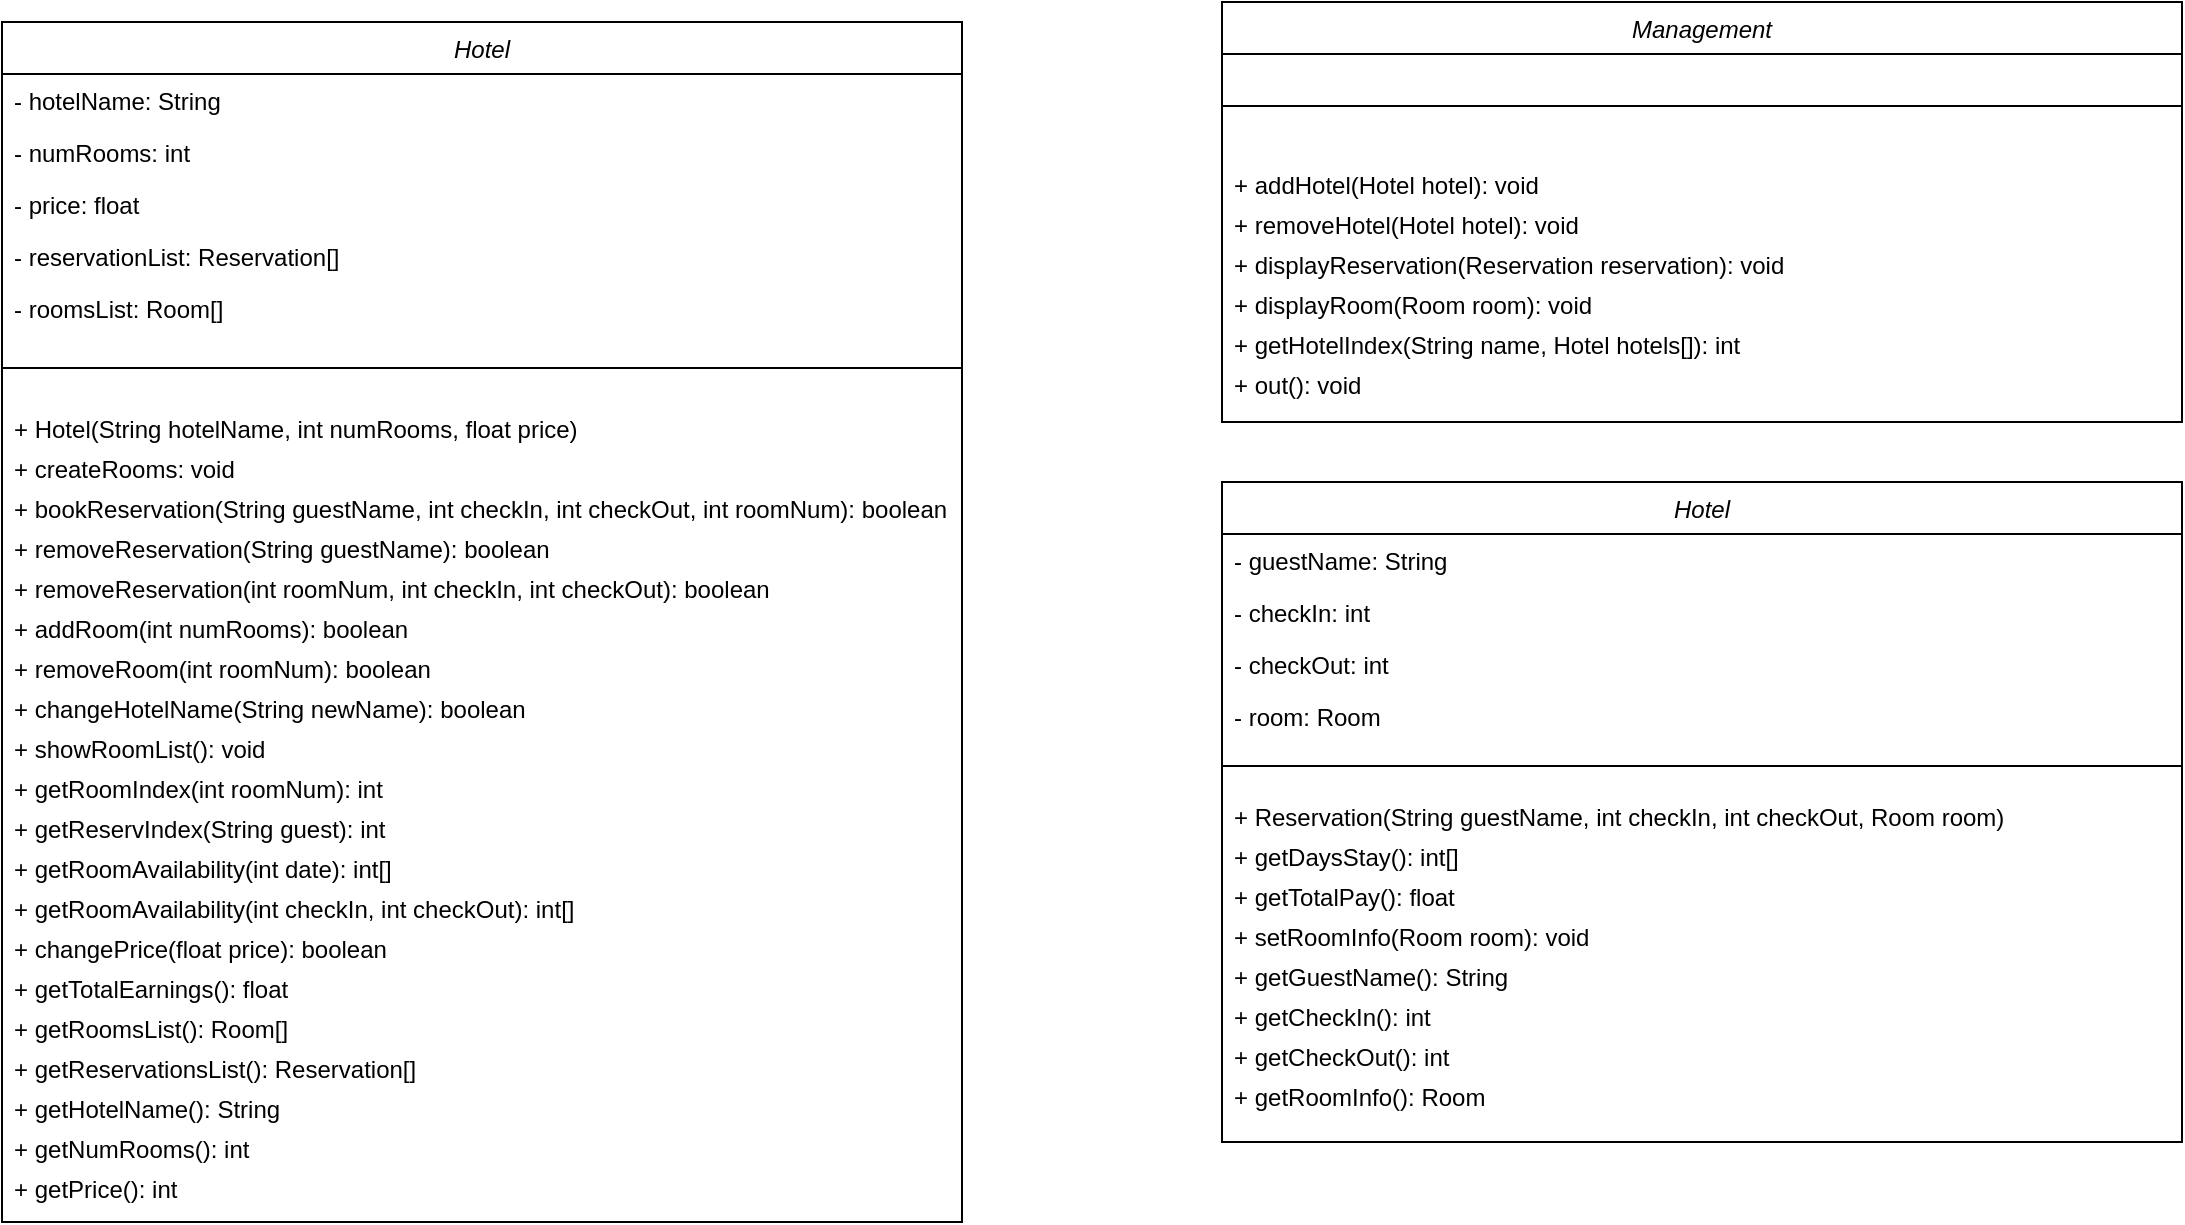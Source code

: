 <mxfile version="24.4.9" type="device">
  <diagram id="C5RBs43oDa-KdzZeNtuy" name="Page-1">
    <mxGraphModel dx="1644" dy="1008" grid="1" gridSize="10" guides="1" tooltips="1" connect="1" arrows="1" fold="1" page="1" pageScale="1" pageWidth="827" pageHeight="1169" math="0" shadow="0">
      <root>
        <mxCell id="WIyWlLk6GJQsqaUBKTNV-0" />
        <mxCell id="WIyWlLk6GJQsqaUBKTNV-1" parent="WIyWlLk6GJQsqaUBKTNV-0" />
        <mxCell id="zkfFHV4jXpPFQw0GAbJ--0" value="Hotel" style="swimlane;fontStyle=2;align=center;verticalAlign=top;childLayout=stackLayout;horizontal=1;startSize=26;horizontalStack=0;resizeParent=1;resizeLast=0;collapsible=1;marginBottom=0;rounded=0;shadow=0;strokeWidth=1;" parent="WIyWlLk6GJQsqaUBKTNV-1" vertex="1">
          <mxGeometry y="90" width="480" height="600" as="geometry">
            <mxRectangle x="230" y="140" width="160" height="26" as="alternateBounds" />
          </mxGeometry>
        </mxCell>
        <mxCell id="zkfFHV4jXpPFQw0GAbJ--1" value="- hotelName: String" style="text;align=left;verticalAlign=top;spacingLeft=4;spacingRight=4;overflow=hidden;rotatable=0;points=[[0,0.5],[1,0.5]];portConstraint=eastwest;" parent="zkfFHV4jXpPFQw0GAbJ--0" vertex="1">
          <mxGeometry y="26" width="480" height="26" as="geometry" />
        </mxCell>
        <mxCell id="zkfFHV4jXpPFQw0GAbJ--2" value="- numRooms: int" style="text;align=left;verticalAlign=top;spacingLeft=4;spacingRight=4;overflow=hidden;rotatable=0;points=[[0,0.5],[1,0.5]];portConstraint=eastwest;rounded=0;shadow=0;html=0;" parent="zkfFHV4jXpPFQw0GAbJ--0" vertex="1">
          <mxGeometry y="52" width="480" height="26" as="geometry" />
        </mxCell>
        <mxCell id="zkfFHV4jXpPFQw0GAbJ--3" value="- price: float" style="text;align=left;verticalAlign=top;spacingLeft=4;spacingRight=4;overflow=hidden;rotatable=0;points=[[0,0.5],[1,0.5]];portConstraint=eastwest;rounded=0;shadow=0;html=0;" parent="zkfFHV4jXpPFQw0GAbJ--0" vertex="1">
          <mxGeometry y="78" width="480" height="26" as="geometry" />
        </mxCell>
        <mxCell id="S5hGZ1DvwUxr_n9HNrOd-0" value="- reservationList: Reservation[]" style="text;align=left;verticalAlign=top;spacingLeft=4;spacingRight=4;overflow=hidden;rotatable=0;points=[[0,0.5],[1,0.5]];portConstraint=eastwest;rounded=0;shadow=0;html=0;" vertex="1" parent="zkfFHV4jXpPFQw0GAbJ--0">
          <mxGeometry y="104" width="480" height="26" as="geometry" />
        </mxCell>
        <mxCell id="S5hGZ1DvwUxr_n9HNrOd-1" value="- roomsList: Room[]" style="text;align=left;verticalAlign=top;spacingLeft=4;spacingRight=4;overflow=hidden;rotatable=0;points=[[0,0.5],[1,0.5]];portConstraint=eastwest;rounded=0;shadow=0;html=0;" vertex="1" parent="zkfFHV4jXpPFQw0GAbJ--0">
          <mxGeometry y="130" width="480" height="26" as="geometry" />
        </mxCell>
        <mxCell id="zkfFHV4jXpPFQw0GAbJ--4" value="" style="line;html=1;strokeWidth=1;align=left;verticalAlign=middle;spacingTop=-1;spacingLeft=3;spacingRight=3;rotatable=0;labelPosition=right;points=[];portConstraint=eastwest;" parent="zkfFHV4jXpPFQw0GAbJ--0" vertex="1">
          <mxGeometry y="156" width="480" height="34" as="geometry" />
        </mxCell>
        <mxCell id="S5hGZ1DvwUxr_n9HNrOd-3" value="+ Hotel(String hotelName, int numRooms, float price)" style="text;align=left;verticalAlign=top;spacingLeft=4;spacingRight=4;overflow=hidden;rotatable=0;points=[[0,0.5],[1,0.5]];portConstraint=eastwest;rounded=0;shadow=0;html=0;" vertex="1" parent="zkfFHV4jXpPFQw0GAbJ--0">
          <mxGeometry y="190" width="480" height="20" as="geometry" />
        </mxCell>
        <mxCell id="S5hGZ1DvwUxr_n9HNrOd-2" value="+ createRooms: void" style="text;align=left;verticalAlign=top;spacingLeft=4;spacingRight=4;overflow=hidden;rotatable=0;points=[[0,0.5],[1,0.5]];portConstraint=eastwest;rounded=0;shadow=0;html=0;" vertex="1" parent="zkfFHV4jXpPFQw0GAbJ--0">
          <mxGeometry y="210" width="480" height="20" as="geometry" />
        </mxCell>
        <mxCell id="S5hGZ1DvwUxr_n9HNrOd-4" value="+ bookReservation(String guestName, int checkIn, int checkOut, int roomNum): boolean" style="text;align=left;verticalAlign=top;spacingLeft=4;spacingRight=4;overflow=hidden;rotatable=0;points=[[0,0.5],[1,0.5]];portConstraint=eastwest;rounded=0;shadow=0;html=0;" vertex="1" parent="zkfFHV4jXpPFQw0GAbJ--0">
          <mxGeometry y="230" width="480" height="20" as="geometry" />
        </mxCell>
        <mxCell id="S5hGZ1DvwUxr_n9HNrOd-5" value="+ removeReservation(String guestName): boolean" style="text;align=left;verticalAlign=top;spacingLeft=4;spacingRight=4;overflow=hidden;rotatable=0;points=[[0,0.5],[1,0.5]];portConstraint=eastwest;rounded=0;shadow=0;html=0;" vertex="1" parent="zkfFHV4jXpPFQw0GAbJ--0">
          <mxGeometry y="250" width="480" height="20" as="geometry" />
        </mxCell>
        <mxCell id="S5hGZ1DvwUxr_n9HNrOd-6" value="+ removeReservation(int roomNum, int checkIn, int checkOut): boolean" style="text;align=left;verticalAlign=top;spacingLeft=4;spacingRight=4;overflow=hidden;rotatable=0;points=[[0,0.5],[1,0.5]];portConstraint=eastwest;rounded=0;shadow=0;html=0;" vertex="1" parent="zkfFHV4jXpPFQw0GAbJ--0">
          <mxGeometry y="270" width="480" height="20" as="geometry" />
        </mxCell>
        <mxCell id="S5hGZ1DvwUxr_n9HNrOd-7" value="+ addRoom(int numRooms): boolean" style="text;align=left;verticalAlign=top;spacingLeft=4;spacingRight=4;overflow=hidden;rotatable=0;points=[[0,0.5],[1,0.5]];portConstraint=eastwest;rounded=0;shadow=0;html=0;" vertex="1" parent="zkfFHV4jXpPFQw0GAbJ--0">
          <mxGeometry y="290" width="480" height="20" as="geometry" />
        </mxCell>
        <mxCell id="S5hGZ1DvwUxr_n9HNrOd-8" value="+ removeRoom(int roomNum): boolean" style="text;align=left;verticalAlign=top;spacingLeft=4;spacingRight=4;overflow=hidden;rotatable=0;points=[[0,0.5],[1,0.5]];portConstraint=eastwest;rounded=0;shadow=0;html=0;" vertex="1" parent="zkfFHV4jXpPFQw0GAbJ--0">
          <mxGeometry y="310" width="480" height="20" as="geometry" />
        </mxCell>
        <mxCell id="S5hGZ1DvwUxr_n9HNrOd-9" value="+ changeHotelName(String newName): boolean" style="text;align=left;verticalAlign=top;spacingLeft=4;spacingRight=4;overflow=hidden;rotatable=0;points=[[0,0.5],[1,0.5]];portConstraint=eastwest;rounded=0;shadow=0;html=0;" vertex="1" parent="zkfFHV4jXpPFQw0GAbJ--0">
          <mxGeometry y="330" width="480" height="20" as="geometry" />
        </mxCell>
        <mxCell id="S5hGZ1DvwUxr_n9HNrOd-10" value="+ showRoomList(): void" style="text;align=left;verticalAlign=top;spacingLeft=4;spacingRight=4;overflow=hidden;rotatable=0;points=[[0,0.5],[1,0.5]];portConstraint=eastwest;rounded=0;shadow=0;html=0;" vertex="1" parent="zkfFHV4jXpPFQw0GAbJ--0">
          <mxGeometry y="350" width="480" height="20" as="geometry" />
        </mxCell>
        <mxCell id="S5hGZ1DvwUxr_n9HNrOd-11" value="+ getRoomIndex(int roomNum): int" style="text;align=left;verticalAlign=top;spacingLeft=4;spacingRight=4;overflow=hidden;rotatable=0;points=[[0,0.5],[1,0.5]];portConstraint=eastwest;rounded=0;shadow=0;html=0;" vertex="1" parent="zkfFHV4jXpPFQw0GAbJ--0">
          <mxGeometry y="370" width="480" height="20" as="geometry" />
        </mxCell>
        <mxCell id="S5hGZ1DvwUxr_n9HNrOd-12" value="+ getReservIndex(String guest): int" style="text;align=left;verticalAlign=top;spacingLeft=4;spacingRight=4;overflow=hidden;rotatable=0;points=[[0,0.5],[1,0.5]];portConstraint=eastwest;rounded=0;shadow=0;html=0;" vertex="1" parent="zkfFHV4jXpPFQw0GAbJ--0">
          <mxGeometry y="390" width="480" height="20" as="geometry" />
        </mxCell>
        <mxCell id="S5hGZ1DvwUxr_n9HNrOd-13" value="+ getRoomAvailability(int date): int[]" style="text;align=left;verticalAlign=top;spacingLeft=4;spacingRight=4;overflow=hidden;rotatable=0;points=[[0,0.5],[1,0.5]];portConstraint=eastwest;rounded=0;shadow=0;html=0;" vertex="1" parent="zkfFHV4jXpPFQw0GAbJ--0">
          <mxGeometry y="410" width="480" height="20" as="geometry" />
        </mxCell>
        <mxCell id="S5hGZ1DvwUxr_n9HNrOd-14" value="+ getRoomAvailability(int checkIn, int checkOut): int[]" style="text;align=left;verticalAlign=top;spacingLeft=4;spacingRight=4;overflow=hidden;rotatable=0;points=[[0,0.5],[1,0.5]];portConstraint=eastwest;rounded=0;shadow=0;html=0;" vertex="1" parent="zkfFHV4jXpPFQw0GAbJ--0">
          <mxGeometry y="430" width="480" height="20" as="geometry" />
        </mxCell>
        <mxCell id="S5hGZ1DvwUxr_n9HNrOd-15" value="+ changePrice(float price): boolean" style="text;align=left;verticalAlign=top;spacingLeft=4;spacingRight=4;overflow=hidden;rotatable=0;points=[[0,0.5],[1,0.5]];portConstraint=eastwest;rounded=0;shadow=0;html=0;" vertex="1" parent="zkfFHV4jXpPFQw0GAbJ--0">
          <mxGeometry y="450" width="480" height="20" as="geometry" />
        </mxCell>
        <mxCell id="S5hGZ1DvwUxr_n9HNrOd-16" value="+ getTotalEarnings(): float" style="text;align=left;verticalAlign=top;spacingLeft=4;spacingRight=4;overflow=hidden;rotatable=0;points=[[0,0.5],[1,0.5]];portConstraint=eastwest;rounded=0;shadow=0;html=0;" vertex="1" parent="zkfFHV4jXpPFQw0GAbJ--0">
          <mxGeometry y="470" width="480" height="20" as="geometry" />
        </mxCell>
        <mxCell id="S5hGZ1DvwUxr_n9HNrOd-17" value="+ getRoomsList(): Room[]" style="text;align=left;verticalAlign=top;spacingLeft=4;spacingRight=4;overflow=hidden;rotatable=0;points=[[0,0.5],[1,0.5]];portConstraint=eastwest;rounded=0;shadow=0;html=0;" vertex="1" parent="zkfFHV4jXpPFQw0GAbJ--0">
          <mxGeometry y="490" width="480" height="20" as="geometry" />
        </mxCell>
        <mxCell id="S5hGZ1DvwUxr_n9HNrOd-18" value="+ getReservationsList(): Reservation[]" style="text;align=left;verticalAlign=top;spacingLeft=4;spacingRight=4;overflow=hidden;rotatable=0;points=[[0,0.5],[1,0.5]];portConstraint=eastwest;rounded=0;shadow=0;html=0;" vertex="1" parent="zkfFHV4jXpPFQw0GAbJ--0">
          <mxGeometry y="510" width="480" height="20" as="geometry" />
        </mxCell>
        <mxCell id="S5hGZ1DvwUxr_n9HNrOd-19" value="+ getHotelName(): String" style="text;align=left;verticalAlign=top;spacingLeft=4;spacingRight=4;overflow=hidden;rotatable=0;points=[[0,0.5],[1,0.5]];portConstraint=eastwest;rounded=0;shadow=0;html=0;" vertex="1" parent="zkfFHV4jXpPFQw0GAbJ--0">
          <mxGeometry y="530" width="480" height="20" as="geometry" />
        </mxCell>
        <mxCell id="S5hGZ1DvwUxr_n9HNrOd-20" value="+ getNumRooms(): int" style="text;align=left;verticalAlign=top;spacingLeft=4;spacingRight=4;overflow=hidden;rotatable=0;points=[[0,0.5],[1,0.5]];portConstraint=eastwest;rounded=0;shadow=0;html=0;" vertex="1" parent="zkfFHV4jXpPFQw0GAbJ--0">
          <mxGeometry y="550" width="480" height="20" as="geometry" />
        </mxCell>
        <mxCell id="S5hGZ1DvwUxr_n9HNrOd-21" value="+ getPrice(): int" style="text;align=left;verticalAlign=top;spacingLeft=4;spacingRight=4;overflow=hidden;rotatable=0;points=[[0,0.5],[1,0.5]];portConstraint=eastwest;rounded=0;shadow=0;html=0;" vertex="1" parent="zkfFHV4jXpPFQw0GAbJ--0">
          <mxGeometry y="570" width="480" height="20" as="geometry" />
        </mxCell>
        <mxCell id="S5hGZ1DvwUxr_n9HNrOd-22" value="Management" style="swimlane;fontStyle=2;align=center;verticalAlign=top;childLayout=stackLayout;horizontal=1;startSize=26;horizontalStack=0;resizeParent=1;resizeLast=0;collapsible=1;marginBottom=0;rounded=0;shadow=0;strokeWidth=1;" vertex="1" parent="WIyWlLk6GJQsqaUBKTNV-1">
          <mxGeometry x="610" y="80" width="480" height="210" as="geometry">
            <mxRectangle x="230" y="140" width="160" height="26" as="alternateBounds" />
          </mxGeometry>
        </mxCell>
        <mxCell id="S5hGZ1DvwUxr_n9HNrOd-28" value="" style="line;html=1;strokeWidth=1;align=left;verticalAlign=middle;spacingTop=-1;spacingLeft=3;spacingRight=3;rotatable=0;labelPosition=right;points=[];portConstraint=eastwest;" vertex="1" parent="S5hGZ1DvwUxr_n9HNrOd-22">
          <mxGeometry y="26" width="480" height="52" as="geometry" />
        </mxCell>
        <mxCell id="S5hGZ1DvwUxr_n9HNrOd-39" value="+ addHotel(Hotel hotel): void" style="text;align=left;verticalAlign=top;spacingLeft=4;spacingRight=4;overflow=hidden;rotatable=0;points=[[0,0.5],[1,0.5]];portConstraint=eastwest;rounded=0;shadow=0;html=0;" vertex="1" parent="S5hGZ1DvwUxr_n9HNrOd-22">
          <mxGeometry y="78" width="480" height="20" as="geometry" />
        </mxCell>
        <mxCell id="S5hGZ1DvwUxr_n9HNrOd-40" value="+ removeHotel(Hotel hotel): void" style="text;align=left;verticalAlign=top;spacingLeft=4;spacingRight=4;overflow=hidden;rotatable=0;points=[[0,0.5],[1,0.5]];portConstraint=eastwest;rounded=0;shadow=0;html=0;" vertex="1" parent="S5hGZ1DvwUxr_n9HNrOd-22">
          <mxGeometry y="98" width="480" height="20" as="geometry" />
        </mxCell>
        <mxCell id="S5hGZ1DvwUxr_n9HNrOd-41" value="+ displayReservation(Reservation reservation): void" style="text;align=left;verticalAlign=top;spacingLeft=4;spacingRight=4;overflow=hidden;rotatable=0;points=[[0,0.5],[1,0.5]];portConstraint=eastwest;rounded=0;shadow=0;html=0;" vertex="1" parent="S5hGZ1DvwUxr_n9HNrOd-22">
          <mxGeometry y="118" width="480" height="20" as="geometry" />
        </mxCell>
        <mxCell id="S5hGZ1DvwUxr_n9HNrOd-42" value="+ displayRoom(Room room): void" style="text;align=left;verticalAlign=top;spacingLeft=4;spacingRight=4;overflow=hidden;rotatable=0;points=[[0,0.5],[1,0.5]];portConstraint=eastwest;rounded=0;shadow=0;html=0;" vertex="1" parent="S5hGZ1DvwUxr_n9HNrOd-22">
          <mxGeometry y="138" width="480" height="20" as="geometry" />
        </mxCell>
        <mxCell id="S5hGZ1DvwUxr_n9HNrOd-45" value="+ getHotelIndex(String name, Hotel hotels[]): int" style="text;align=left;verticalAlign=top;spacingLeft=4;spacingRight=4;overflow=hidden;rotatable=0;points=[[0,0.5],[1,0.5]];portConstraint=eastwest;rounded=0;shadow=0;html=0;" vertex="1" parent="S5hGZ1DvwUxr_n9HNrOd-22">
          <mxGeometry y="158" width="480" height="20" as="geometry" />
        </mxCell>
        <mxCell id="S5hGZ1DvwUxr_n9HNrOd-46" value="+ out(): void" style="text;align=left;verticalAlign=top;spacingLeft=4;spacingRight=4;overflow=hidden;rotatable=0;points=[[0,0.5],[1,0.5]];portConstraint=eastwest;rounded=0;shadow=0;html=0;" vertex="1" parent="S5hGZ1DvwUxr_n9HNrOd-22">
          <mxGeometry y="178" width="480" height="20" as="geometry" />
        </mxCell>
        <mxCell id="S5hGZ1DvwUxr_n9HNrOd-49" value="Hotel" style="swimlane;fontStyle=2;align=center;verticalAlign=top;childLayout=stackLayout;horizontal=1;startSize=26;horizontalStack=0;resizeParent=1;resizeLast=0;collapsible=1;marginBottom=0;rounded=0;shadow=0;strokeWidth=1;" vertex="1" parent="WIyWlLk6GJQsqaUBKTNV-1">
          <mxGeometry x="610" y="320" width="480" height="330" as="geometry">
            <mxRectangle x="230" y="140" width="160" height="26" as="alternateBounds" />
          </mxGeometry>
        </mxCell>
        <mxCell id="S5hGZ1DvwUxr_n9HNrOd-50" value="- guestName: String" style="text;align=left;verticalAlign=top;spacingLeft=4;spacingRight=4;overflow=hidden;rotatable=0;points=[[0,0.5],[1,0.5]];portConstraint=eastwest;" vertex="1" parent="S5hGZ1DvwUxr_n9HNrOd-49">
          <mxGeometry y="26" width="480" height="26" as="geometry" />
        </mxCell>
        <mxCell id="S5hGZ1DvwUxr_n9HNrOd-51" value="- checkIn: int" style="text;align=left;verticalAlign=top;spacingLeft=4;spacingRight=4;overflow=hidden;rotatable=0;points=[[0,0.5],[1,0.5]];portConstraint=eastwest;rounded=0;shadow=0;html=0;" vertex="1" parent="S5hGZ1DvwUxr_n9HNrOd-49">
          <mxGeometry y="52" width="480" height="26" as="geometry" />
        </mxCell>
        <mxCell id="S5hGZ1DvwUxr_n9HNrOd-52" value="- checkOut: int" style="text;align=left;verticalAlign=top;spacingLeft=4;spacingRight=4;overflow=hidden;rotatable=0;points=[[0,0.5],[1,0.5]];portConstraint=eastwest;rounded=0;shadow=0;html=0;" vertex="1" parent="S5hGZ1DvwUxr_n9HNrOd-49">
          <mxGeometry y="78" width="480" height="26" as="geometry" />
        </mxCell>
        <mxCell id="S5hGZ1DvwUxr_n9HNrOd-53" value="- room: Room" style="text;align=left;verticalAlign=top;spacingLeft=4;spacingRight=4;overflow=hidden;rotatable=0;points=[[0,0.5],[1,0.5]];portConstraint=eastwest;rounded=0;shadow=0;html=0;" vertex="1" parent="S5hGZ1DvwUxr_n9HNrOd-49">
          <mxGeometry y="104" width="480" height="26" as="geometry" />
        </mxCell>
        <mxCell id="S5hGZ1DvwUxr_n9HNrOd-55" value="" style="line;html=1;strokeWidth=1;align=left;verticalAlign=middle;spacingTop=-1;spacingLeft=3;spacingRight=3;rotatable=0;labelPosition=right;points=[];portConstraint=eastwest;" vertex="1" parent="S5hGZ1DvwUxr_n9HNrOd-49">
          <mxGeometry y="130" width="480" height="24" as="geometry" />
        </mxCell>
        <mxCell id="S5hGZ1DvwUxr_n9HNrOd-56" value="+ Reservation(String guestName, int checkIn, int checkOut, Room room)" style="text;align=left;verticalAlign=top;spacingLeft=4;spacingRight=4;overflow=hidden;rotatable=0;points=[[0,0.5],[1,0.5]];portConstraint=eastwest;rounded=0;shadow=0;html=0;" vertex="1" parent="S5hGZ1DvwUxr_n9HNrOd-49">
          <mxGeometry y="154" width="480" height="20" as="geometry" />
        </mxCell>
        <mxCell id="S5hGZ1DvwUxr_n9HNrOd-57" value="+ getDaysStay(): int[]" style="text;align=left;verticalAlign=top;spacingLeft=4;spacingRight=4;overflow=hidden;rotatable=0;points=[[0,0.5],[1,0.5]];portConstraint=eastwest;rounded=0;shadow=0;html=0;" vertex="1" parent="S5hGZ1DvwUxr_n9HNrOd-49">
          <mxGeometry y="174" width="480" height="20" as="geometry" />
        </mxCell>
        <mxCell id="S5hGZ1DvwUxr_n9HNrOd-58" value="+ getTotalPay(): float" style="text;align=left;verticalAlign=top;spacingLeft=4;spacingRight=4;overflow=hidden;rotatable=0;points=[[0,0.5],[1,0.5]];portConstraint=eastwest;rounded=0;shadow=0;html=0;" vertex="1" parent="S5hGZ1DvwUxr_n9HNrOd-49">
          <mxGeometry y="194" width="480" height="20" as="geometry" />
        </mxCell>
        <mxCell id="S5hGZ1DvwUxr_n9HNrOd-59" value="+ setRoomInfo(Room room): void" style="text;align=left;verticalAlign=top;spacingLeft=4;spacingRight=4;overflow=hidden;rotatable=0;points=[[0,0.5],[1,0.5]];portConstraint=eastwest;rounded=0;shadow=0;html=0;" vertex="1" parent="S5hGZ1DvwUxr_n9HNrOd-49">
          <mxGeometry y="214" width="480" height="20" as="geometry" />
        </mxCell>
        <mxCell id="S5hGZ1DvwUxr_n9HNrOd-60" value="+ getGuestName(): String" style="text;align=left;verticalAlign=top;spacingLeft=4;spacingRight=4;overflow=hidden;rotatable=0;points=[[0,0.5],[1,0.5]];portConstraint=eastwest;rounded=0;shadow=0;html=0;" vertex="1" parent="S5hGZ1DvwUxr_n9HNrOd-49">
          <mxGeometry y="234" width="480" height="20" as="geometry" />
        </mxCell>
        <mxCell id="S5hGZ1DvwUxr_n9HNrOd-61" value="+ getCheckIn(): int" style="text;align=left;verticalAlign=top;spacingLeft=4;spacingRight=4;overflow=hidden;rotatable=0;points=[[0,0.5],[1,0.5]];portConstraint=eastwest;rounded=0;shadow=0;html=0;" vertex="1" parent="S5hGZ1DvwUxr_n9HNrOd-49">
          <mxGeometry y="254" width="480" height="20" as="geometry" />
        </mxCell>
        <mxCell id="S5hGZ1DvwUxr_n9HNrOd-71" value="+ getCheckOut(): int" style="text;align=left;verticalAlign=top;spacingLeft=4;spacingRight=4;overflow=hidden;rotatable=0;points=[[0,0.5],[1,0.5]];portConstraint=eastwest;rounded=0;shadow=0;html=0;" vertex="1" parent="S5hGZ1DvwUxr_n9HNrOd-49">
          <mxGeometry y="274" width="480" height="20" as="geometry" />
        </mxCell>
        <mxCell id="S5hGZ1DvwUxr_n9HNrOd-76" value="+ getRoomInfo(): Room" style="text;align=left;verticalAlign=top;spacingLeft=4;spacingRight=4;overflow=hidden;rotatable=0;points=[[0,0.5],[1,0.5]];portConstraint=eastwest;rounded=0;shadow=0;html=0;" vertex="1" parent="S5hGZ1DvwUxr_n9HNrOd-49">
          <mxGeometry y="294" width="480" height="20" as="geometry" />
        </mxCell>
      </root>
    </mxGraphModel>
  </diagram>
</mxfile>
